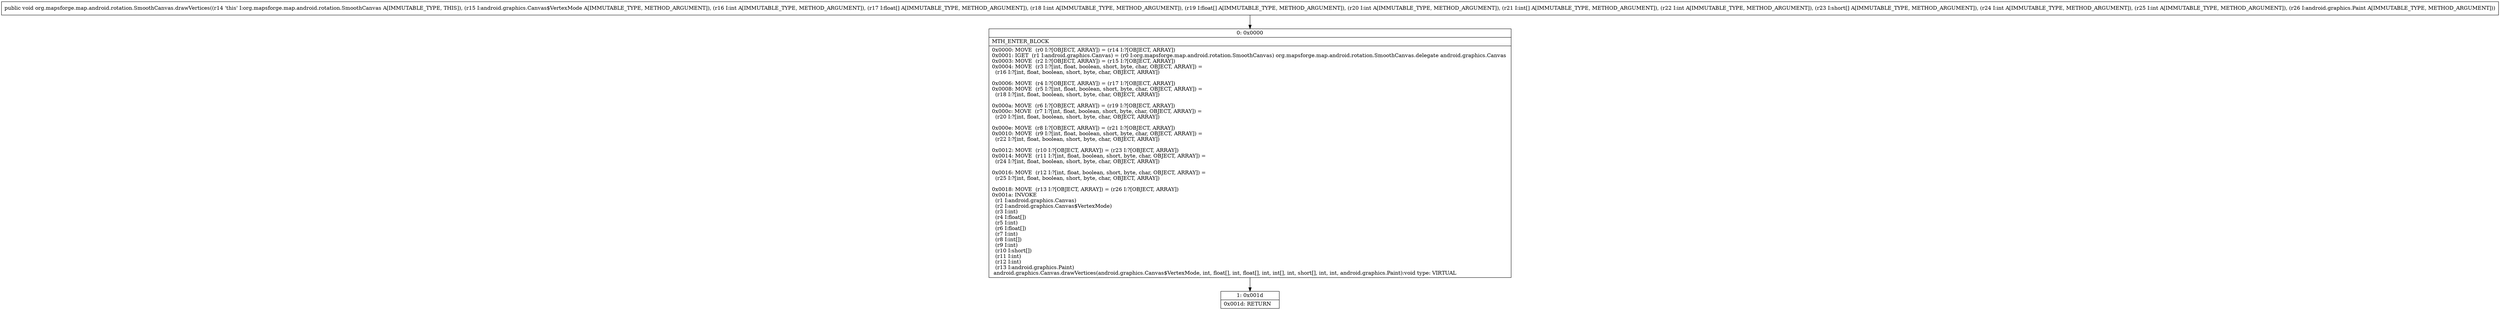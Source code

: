 digraph "CFG fororg.mapsforge.map.android.rotation.SmoothCanvas.drawVertices(Landroid\/graphics\/Canvas$VertexMode;I[FI[FI[II[SIILandroid\/graphics\/Paint;)V" {
Node_0 [shape=record,label="{0\:\ 0x0000|MTH_ENTER_BLOCK\l|0x0000: MOVE  (r0 I:?[OBJECT, ARRAY]) = (r14 I:?[OBJECT, ARRAY]) \l0x0001: IGET  (r1 I:android.graphics.Canvas) = (r0 I:org.mapsforge.map.android.rotation.SmoothCanvas) org.mapsforge.map.android.rotation.SmoothCanvas.delegate android.graphics.Canvas \l0x0003: MOVE  (r2 I:?[OBJECT, ARRAY]) = (r15 I:?[OBJECT, ARRAY]) \l0x0004: MOVE  (r3 I:?[int, float, boolean, short, byte, char, OBJECT, ARRAY]) = \l  (r16 I:?[int, float, boolean, short, byte, char, OBJECT, ARRAY])\l \l0x0006: MOVE  (r4 I:?[OBJECT, ARRAY]) = (r17 I:?[OBJECT, ARRAY]) \l0x0008: MOVE  (r5 I:?[int, float, boolean, short, byte, char, OBJECT, ARRAY]) = \l  (r18 I:?[int, float, boolean, short, byte, char, OBJECT, ARRAY])\l \l0x000a: MOVE  (r6 I:?[OBJECT, ARRAY]) = (r19 I:?[OBJECT, ARRAY]) \l0x000c: MOVE  (r7 I:?[int, float, boolean, short, byte, char, OBJECT, ARRAY]) = \l  (r20 I:?[int, float, boolean, short, byte, char, OBJECT, ARRAY])\l \l0x000e: MOVE  (r8 I:?[OBJECT, ARRAY]) = (r21 I:?[OBJECT, ARRAY]) \l0x0010: MOVE  (r9 I:?[int, float, boolean, short, byte, char, OBJECT, ARRAY]) = \l  (r22 I:?[int, float, boolean, short, byte, char, OBJECT, ARRAY])\l \l0x0012: MOVE  (r10 I:?[OBJECT, ARRAY]) = (r23 I:?[OBJECT, ARRAY]) \l0x0014: MOVE  (r11 I:?[int, float, boolean, short, byte, char, OBJECT, ARRAY]) = \l  (r24 I:?[int, float, boolean, short, byte, char, OBJECT, ARRAY])\l \l0x0016: MOVE  (r12 I:?[int, float, boolean, short, byte, char, OBJECT, ARRAY]) = \l  (r25 I:?[int, float, boolean, short, byte, char, OBJECT, ARRAY])\l \l0x0018: MOVE  (r13 I:?[OBJECT, ARRAY]) = (r26 I:?[OBJECT, ARRAY]) \l0x001a: INVOKE  \l  (r1 I:android.graphics.Canvas)\l  (r2 I:android.graphics.Canvas$VertexMode)\l  (r3 I:int)\l  (r4 I:float[])\l  (r5 I:int)\l  (r6 I:float[])\l  (r7 I:int)\l  (r8 I:int[])\l  (r9 I:int)\l  (r10 I:short[])\l  (r11 I:int)\l  (r12 I:int)\l  (r13 I:android.graphics.Paint)\l android.graphics.Canvas.drawVertices(android.graphics.Canvas$VertexMode, int, float[], int, float[], int, int[], int, short[], int, int, android.graphics.Paint):void type: VIRTUAL \l}"];
Node_1 [shape=record,label="{1\:\ 0x001d|0x001d: RETURN   \l}"];
MethodNode[shape=record,label="{public void org.mapsforge.map.android.rotation.SmoothCanvas.drawVertices((r14 'this' I:org.mapsforge.map.android.rotation.SmoothCanvas A[IMMUTABLE_TYPE, THIS]), (r15 I:android.graphics.Canvas$VertexMode A[IMMUTABLE_TYPE, METHOD_ARGUMENT]), (r16 I:int A[IMMUTABLE_TYPE, METHOD_ARGUMENT]), (r17 I:float[] A[IMMUTABLE_TYPE, METHOD_ARGUMENT]), (r18 I:int A[IMMUTABLE_TYPE, METHOD_ARGUMENT]), (r19 I:float[] A[IMMUTABLE_TYPE, METHOD_ARGUMENT]), (r20 I:int A[IMMUTABLE_TYPE, METHOD_ARGUMENT]), (r21 I:int[] A[IMMUTABLE_TYPE, METHOD_ARGUMENT]), (r22 I:int A[IMMUTABLE_TYPE, METHOD_ARGUMENT]), (r23 I:short[] A[IMMUTABLE_TYPE, METHOD_ARGUMENT]), (r24 I:int A[IMMUTABLE_TYPE, METHOD_ARGUMENT]), (r25 I:int A[IMMUTABLE_TYPE, METHOD_ARGUMENT]), (r26 I:android.graphics.Paint A[IMMUTABLE_TYPE, METHOD_ARGUMENT])) }"];
MethodNode -> Node_0;
Node_0 -> Node_1;
}

